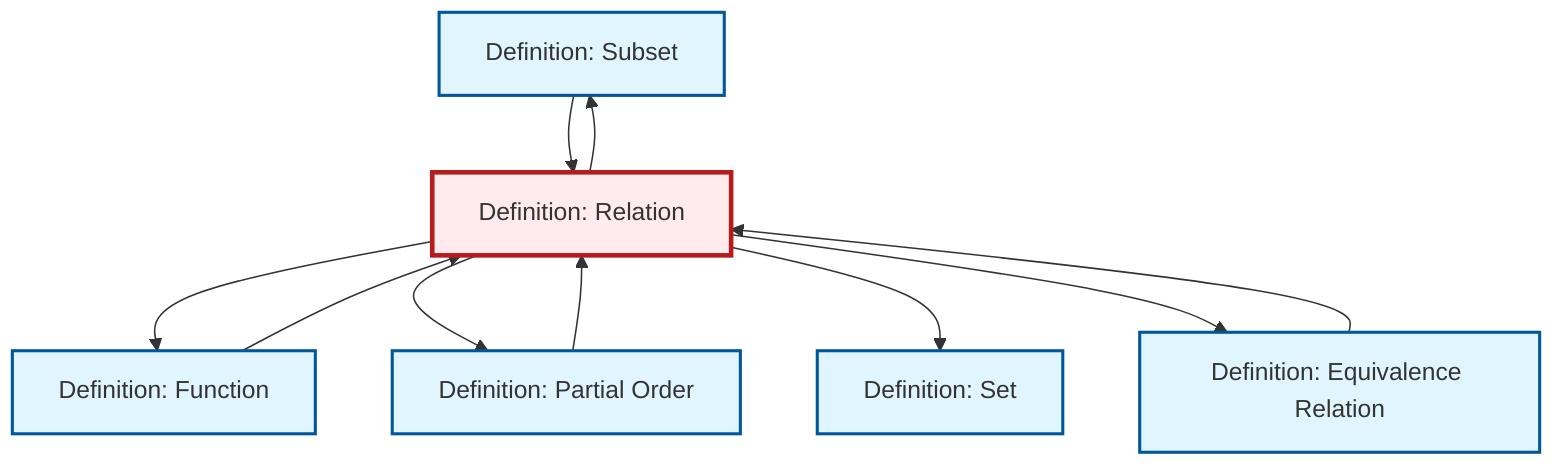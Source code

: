 graph TD
    classDef definition fill:#e1f5fe,stroke:#01579b,stroke-width:2px
    classDef theorem fill:#f3e5f5,stroke:#4a148c,stroke-width:2px
    classDef axiom fill:#fff3e0,stroke:#e65100,stroke-width:2px
    classDef example fill:#e8f5e9,stroke:#1b5e20,stroke-width:2px
    classDef current fill:#ffebee,stroke:#b71c1c,stroke-width:3px
    def-subset["Definition: Subset"]:::definition
    def-relation["Definition: Relation"]:::definition
    def-function["Definition: Function"]:::definition
    def-equivalence-relation["Definition: Equivalence Relation"]:::definition
    def-set["Definition: Set"]:::definition
    def-partial-order["Definition: Partial Order"]:::definition
    def-subset --> def-relation
    def-partial-order --> def-relation
    def-relation --> def-function
    def-relation --> def-partial-order
    def-equivalence-relation --> def-relation
    def-relation --> def-subset
    def-relation --> def-set
    def-function --> def-relation
    def-relation --> def-equivalence-relation
    class def-relation current
